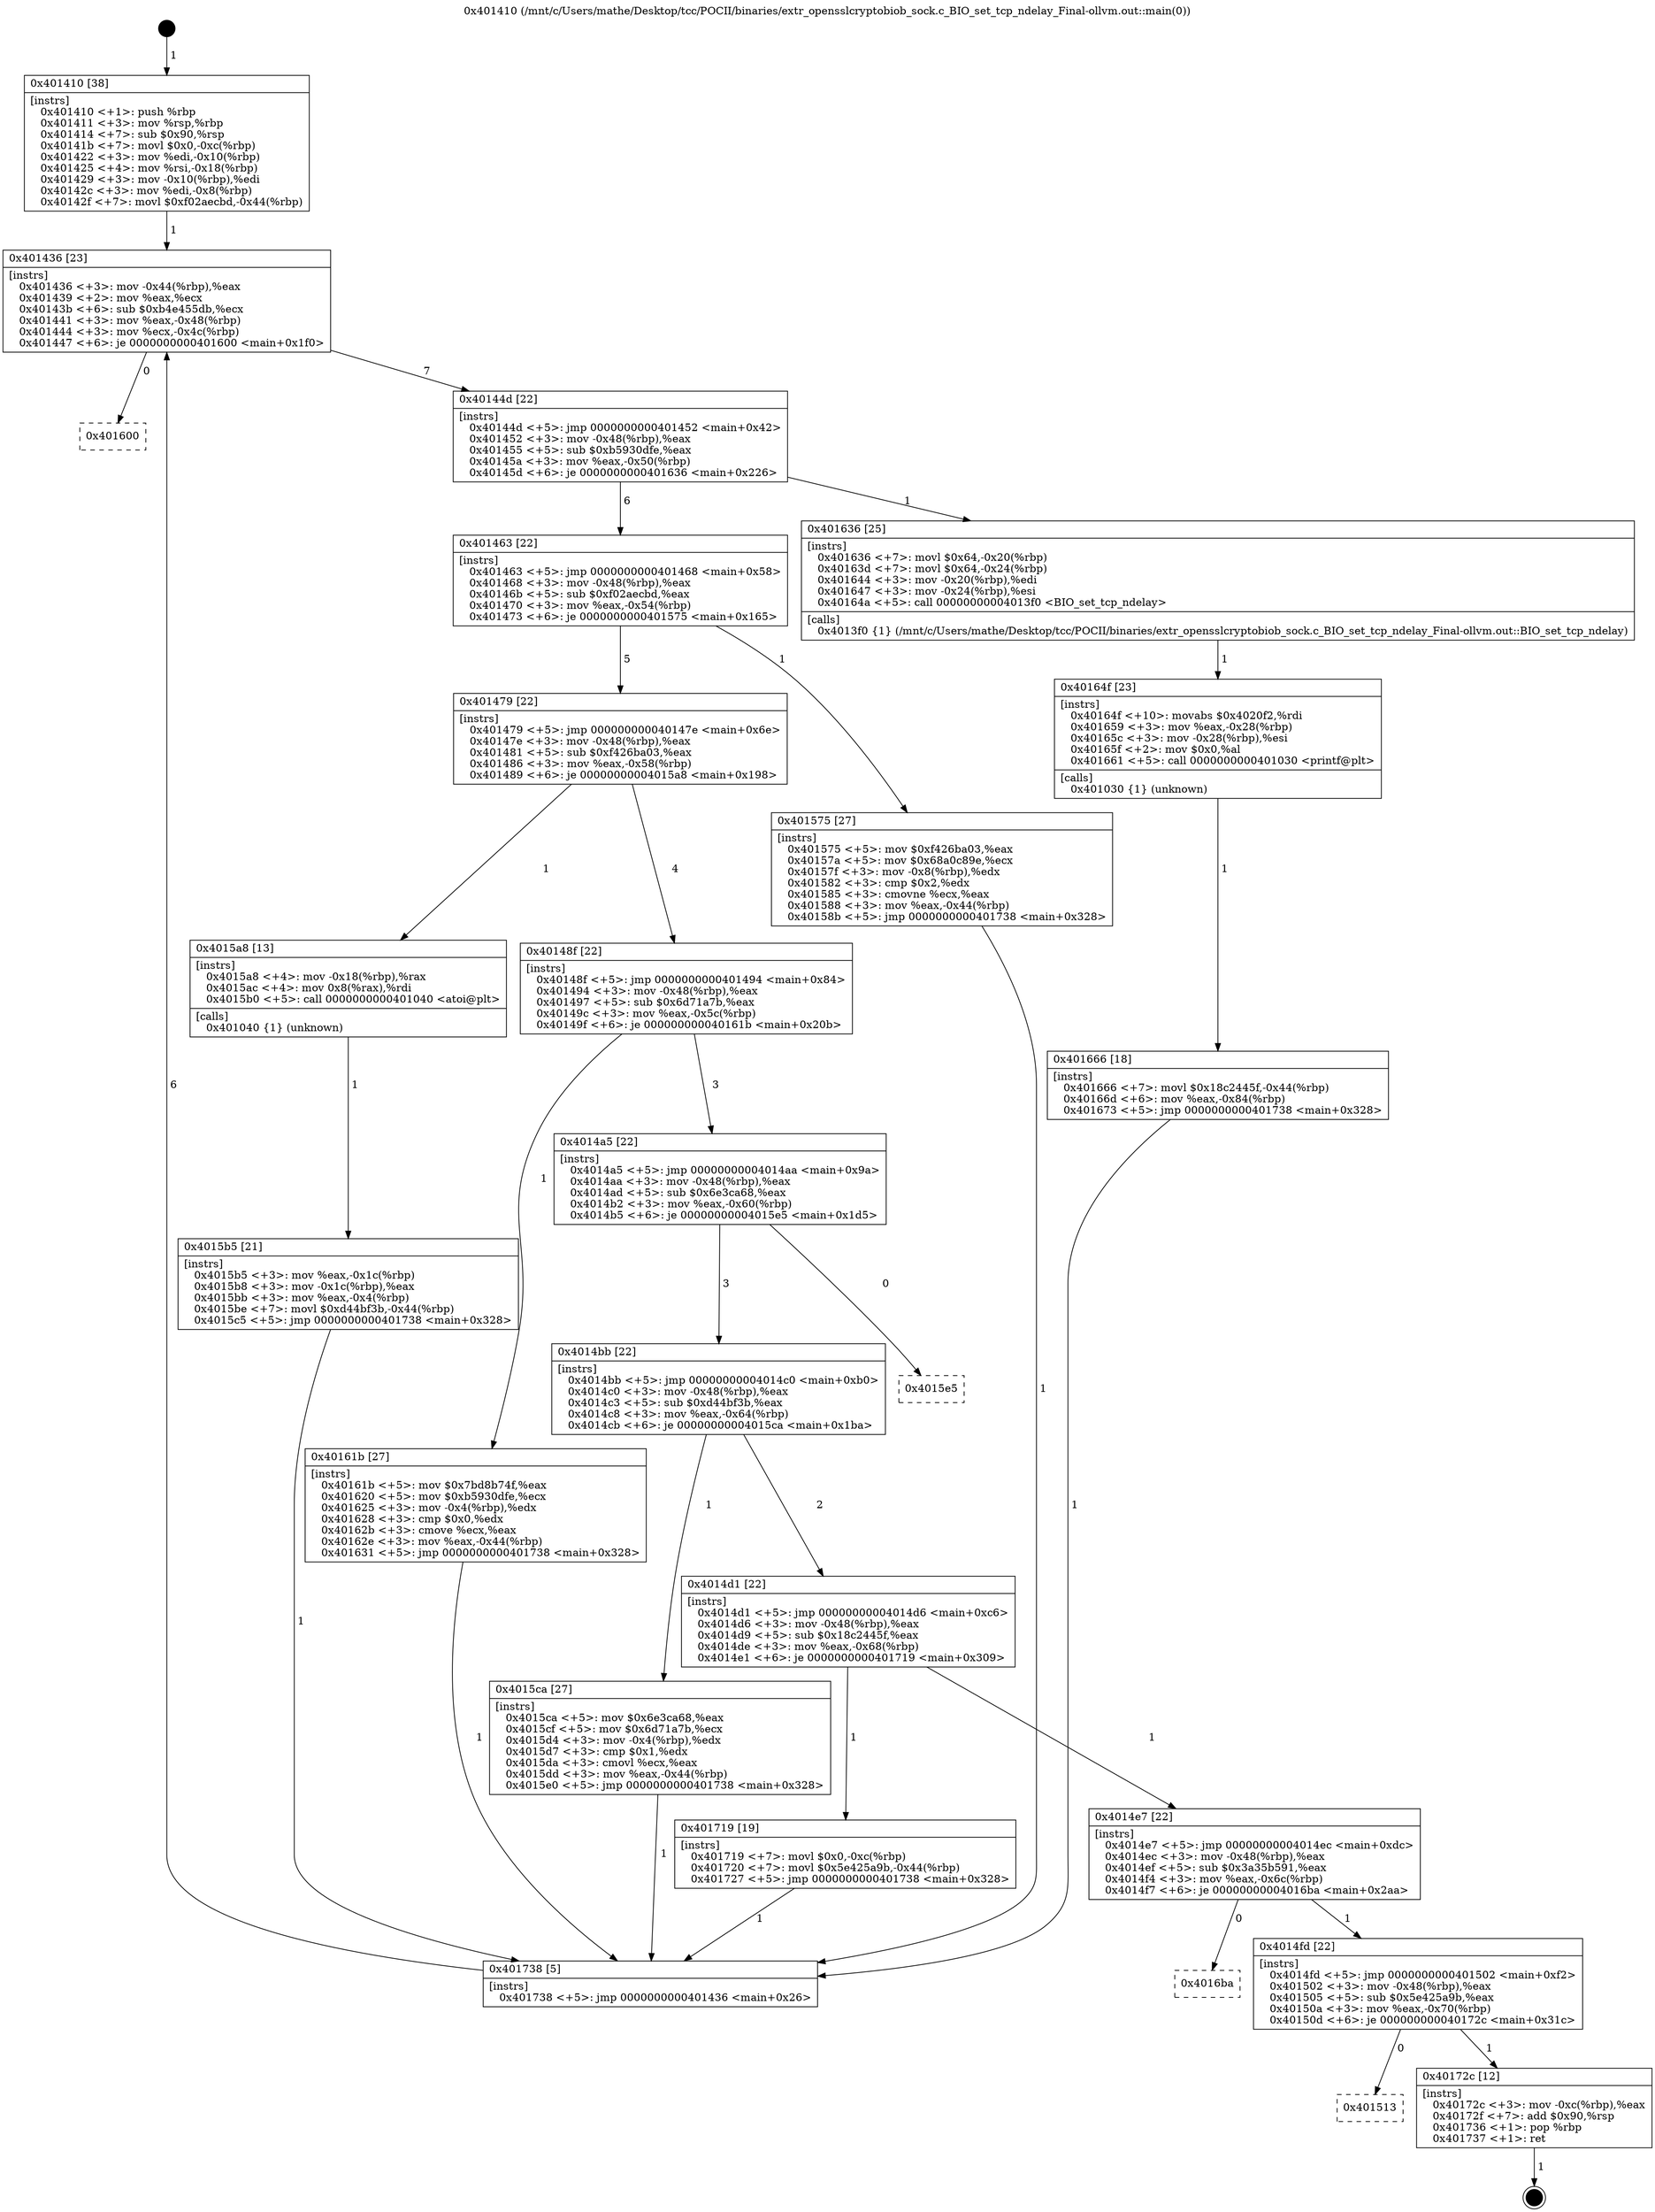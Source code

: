 digraph "0x401410" {
  label = "0x401410 (/mnt/c/Users/mathe/Desktop/tcc/POCII/binaries/extr_opensslcryptobiob_sock.c_BIO_set_tcp_ndelay_Final-ollvm.out::main(0))"
  labelloc = "t"
  node[shape=record]

  Entry [label="",width=0.3,height=0.3,shape=circle,fillcolor=black,style=filled]
  "0x401436" [label="{
     0x401436 [23]\l
     | [instrs]\l
     &nbsp;&nbsp;0x401436 \<+3\>: mov -0x44(%rbp),%eax\l
     &nbsp;&nbsp;0x401439 \<+2\>: mov %eax,%ecx\l
     &nbsp;&nbsp;0x40143b \<+6\>: sub $0xb4e455db,%ecx\l
     &nbsp;&nbsp;0x401441 \<+3\>: mov %eax,-0x48(%rbp)\l
     &nbsp;&nbsp;0x401444 \<+3\>: mov %ecx,-0x4c(%rbp)\l
     &nbsp;&nbsp;0x401447 \<+6\>: je 0000000000401600 \<main+0x1f0\>\l
  }"]
  "0x401600" [label="{
     0x401600\l
  }", style=dashed]
  "0x40144d" [label="{
     0x40144d [22]\l
     | [instrs]\l
     &nbsp;&nbsp;0x40144d \<+5\>: jmp 0000000000401452 \<main+0x42\>\l
     &nbsp;&nbsp;0x401452 \<+3\>: mov -0x48(%rbp),%eax\l
     &nbsp;&nbsp;0x401455 \<+5\>: sub $0xb5930dfe,%eax\l
     &nbsp;&nbsp;0x40145a \<+3\>: mov %eax,-0x50(%rbp)\l
     &nbsp;&nbsp;0x40145d \<+6\>: je 0000000000401636 \<main+0x226\>\l
  }"]
  Exit [label="",width=0.3,height=0.3,shape=circle,fillcolor=black,style=filled,peripheries=2]
  "0x401636" [label="{
     0x401636 [25]\l
     | [instrs]\l
     &nbsp;&nbsp;0x401636 \<+7\>: movl $0x64,-0x20(%rbp)\l
     &nbsp;&nbsp;0x40163d \<+7\>: movl $0x64,-0x24(%rbp)\l
     &nbsp;&nbsp;0x401644 \<+3\>: mov -0x20(%rbp),%edi\l
     &nbsp;&nbsp;0x401647 \<+3\>: mov -0x24(%rbp),%esi\l
     &nbsp;&nbsp;0x40164a \<+5\>: call 00000000004013f0 \<BIO_set_tcp_ndelay\>\l
     | [calls]\l
     &nbsp;&nbsp;0x4013f0 \{1\} (/mnt/c/Users/mathe/Desktop/tcc/POCII/binaries/extr_opensslcryptobiob_sock.c_BIO_set_tcp_ndelay_Final-ollvm.out::BIO_set_tcp_ndelay)\l
  }"]
  "0x401463" [label="{
     0x401463 [22]\l
     | [instrs]\l
     &nbsp;&nbsp;0x401463 \<+5\>: jmp 0000000000401468 \<main+0x58\>\l
     &nbsp;&nbsp;0x401468 \<+3\>: mov -0x48(%rbp),%eax\l
     &nbsp;&nbsp;0x40146b \<+5\>: sub $0xf02aecbd,%eax\l
     &nbsp;&nbsp;0x401470 \<+3\>: mov %eax,-0x54(%rbp)\l
     &nbsp;&nbsp;0x401473 \<+6\>: je 0000000000401575 \<main+0x165\>\l
  }"]
  "0x401513" [label="{
     0x401513\l
  }", style=dashed]
  "0x401575" [label="{
     0x401575 [27]\l
     | [instrs]\l
     &nbsp;&nbsp;0x401575 \<+5\>: mov $0xf426ba03,%eax\l
     &nbsp;&nbsp;0x40157a \<+5\>: mov $0x68a0c89e,%ecx\l
     &nbsp;&nbsp;0x40157f \<+3\>: mov -0x8(%rbp),%edx\l
     &nbsp;&nbsp;0x401582 \<+3\>: cmp $0x2,%edx\l
     &nbsp;&nbsp;0x401585 \<+3\>: cmovne %ecx,%eax\l
     &nbsp;&nbsp;0x401588 \<+3\>: mov %eax,-0x44(%rbp)\l
     &nbsp;&nbsp;0x40158b \<+5\>: jmp 0000000000401738 \<main+0x328\>\l
  }"]
  "0x401479" [label="{
     0x401479 [22]\l
     | [instrs]\l
     &nbsp;&nbsp;0x401479 \<+5\>: jmp 000000000040147e \<main+0x6e\>\l
     &nbsp;&nbsp;0x40147e \<+3\>: mov -0x48(%rbp),%eax\l
     &nbsp;&nbsp;0x401481 \<+5\>: sub $0xf426ba03,%eax\l
     &nbsp;&nbsp;0x401486 \<+3\>: mov %eax,-0x58(%rbp)\l
     &nbsp;&nbsp;0x401489 \<+6\>: je 00000000004015a8 \<main+0x198\>\l
  }"]
  "0x401738" [label="{
     0x401738 [5]\l
     | [instrs]\l
     &nbsp;&nbsp;0x401738 \<+5\>: jmp 0000000000401436 \<main+0x26\>\l
  }"]
  "0x401410" [label="{
     0x401410 [38]\l
     | [instrs]\l
     &nbsp;&nbsp;0x401410 \<+1\>: push %rbp\l
     &nbsp;&nbsp;0x401411 \<+3\>: mov %rsp,%rbp\l
     &nbsp;&nbsp;0x401414 \<+7\>: sub $0x90,%rsp\l
     &nbsp;&nbsp;0x40141b \<+7\>: movl $0x0,-0xc(%rbp)\l
     &nbsp;&nbsp;0x401422 \<+3\>: mov %edi,-0x10(%rbp)\l
     &nbsp;&nbsp;0x401425 \<+4\>: mov %rsi,-0x18(%rbp)\l
     &nbsp;&nbsp;0x401429 \<+3\>: mov -0x10(%rbp),%edi\l
     &nbsp;&nbsp;0x40142c \<+3\>: mov %edi,-0x8(%rbp)\l
     &nbsp;&nbsp;0x40142f \<+7\>: movl $0xf02aecbd,-0x44(%rbp)\l
  }"]
  "0x40172c" [label="{
     0x40172c [12]\l
     | [instrs]\l
     &nbsp;&nbsp;0x40172c \<+3\>: mov -0xc(%rbp),%eax\l
     &nbsp;&nbsp;0x40172f \<+7\>: add $0x90,%rsp\l
     &nbsp;&nbsp;0x401736 \<+1\>: pop %rbp\l
     &nbsp;&nbsp;0x401737 \<+1\>: ret\l
  }"]
  "0x4015a8" [label="{
     0x4015a8 [13]\l
     | [instrs]\l
     &nbsp;&nbsp;0x4015a8 \<+4\>: mov -0x18(%rbp),%rax\l
     &nbsp;&nbsp;0x4015ac \<+4\>: mov 0x8(%rax),%rdi\l
     &nbsp;&nbsp;0x4015b0 \<+5\>: call 0000000000401040 \<atoi@plt\>\l
     | [calls]\l
     &nbsp;&nbsp;0x401040 \{1\} (unknown)\l
  }"]
  "0x40148f" [label="{
     0x40148f [22]\l
     | [instrs]\l
     &nbsp;&nbsp;0x40148f \<+5\>: jmp 0000000000401494 \<main+0x84\>\l
     &nbsp;&nbsp;0x401494 \<+3\>: mov -0x48(%rbp),%eax\l
     &nbsp;&nbsp;0x401497 \<+5\>: sub $0x6d71a7b,%eax\l
     &nbsp;&nbsp;0x40149c \<+3\>: mov %eax,-0x5c(%rbp)\l
     &nbsp;&nbsp;0x40149f \<+6\>: je 000000000040161b \<main+0x20b\>\l
  }"]
  "0x4015b5" [label="{
     0x4015b5 [21]\l
     | [instrs]\l
     &nbsp;&nbsp;0x4015b5 \<+3\>: mov %eax,-0x1c(%rbp)\l
     &nbsp;&nbsp;0x4015b8 \<+3\>: mov -0x1c(%rbp),%eax\l
     &nbsp;&nbsp;0x4015bb \<+3\>: mov %eax,-0x4(%rbp)\l
     &nbsp;&nbsp;0x4015be \<+7\>: movl $0xd44bf3b,-0x44(%rbp)\l
     &nbsp;&nbsp;0x4015c5 \<+5\>: jmp 0000000000401738 \<main+0x328\>\l
  }"]
  "0x4014fd" [label="{
     0x4014fd [22]\l
     | [instrs]\l
     &nbsp;&nbsp;0x4014fd \<+5\>: jmp 0000000000401502 \<main+0xf2\>\l
     &nbsp;&nbsp;0x401502 \<+3\>: mov -0x48(%rbp),%eax\l
     &nbsp;&nbsp;0x401505 \<+5\>: sub $0x5e425a9b,%eax\l
     &nbsp;&nbsp;0x40150a \<+3\>: mov %eax,-0x70(%rbp)\l
     &nbsp;&nbsp;0x40150d \<+6\>: je 000000000040172c \<main+0x31c\>\l
  }"]
  "0x40161b" [label="{
     0x40161b [27]\l
     | [instrs]\l
     &nbsp;&nbsp;0x40161b \<+5\>: mov $0x7bd8b74f,%eax\l
     &nbsp;&nbsp;0x401620 \<+5\>: mov $0xb5930dfe,%ecx\l
     &nbsp;&nbsp;0x401625 \<+3\>: mov -0x4(%rbp),%edx\l
     &nbsp;&nbsp;0x401628 \<+3\>: cmp $0x0,%edx\l
     &nbsp;&nbsp;0x40162b \<+3\>: cmove %ecx,%eax\l
     &nbsp;&nbsp;0x40162e \<+3\>: mov %eax,-0x44(%rbp)\l
     &nbsp;&nbsp;0x401631 \<+5\>: jmp 0000000000401738 \<main+0x328\>\l
  }"]
  "0x4014a5" [label="{
     0x4014a5 [22]\l
     | [instrs]\l
     &nbsp;&nbsp;0x4014a5 \<+5\>: jmp 00000000004014aa \<main+0x9a\>\l
     &nbsp;&nbsp;0x4014aa \<+3\>: mov -0x48(%rbp),%eax\l
     &nbsp;&nbsp;0x4014ad \<+5\>: sub $0x6e3ca68,%eax\l
     &nbsp;&nbsp;0x4014b2 \<+3\>: mov %eax,-0x60(%rbp)\l
     &nbsp;&nbsp;0x4014b5 \<+6\>: je 00000000004015e5 \<main+0x1d5\>\l
  }"]
  "0x4016ba" [label="{
     0x4016ba\l
  }", style=dashed]
  "0x4015e5" [label="{
     0x4015e5\l
  }", style=dashed]
  "0x4014bb" [label="{
     0x4014bb [22]\l
     | [instrs]\l
     &nbsp;&nbsp;0x4014bb \<+5\>: jmp 00000000004014c0 \<main+0xb0\>\l
     &nbsp;&nbsp;0x4014c0 \<+3\>: mov -0x48(%rbp),%eax\l
     &nbsp;&nbsp;0x4014c3 \<+5\>: sub $0xd44bf3b,%eax\l
     &nbsp;&nbsp;0x4014c8 \<+3\>: mov %eax,-0x64(%rbp)\l
     &nbsp;&nbsp;0x4014cb \<+6\>: je 00000000004015ca \<main+0x1ba\>\l
  }"]
  "0x4014e7" [label="{
     0x4014e7 [22]\l
     | [instrs]\l
     &nbsp;&nbsp;0x4014e7 \<+5\>: jmp 00000000004014ec \<main+0xdc\>\l
     &nbsp;&nbsp;0x4014ec \<+3\>: mov -0x48(%rbp),%eax\l
     &nbsp;&nbsp;0x4014ef \<+5\>: sub $0x3a35b591,%eax\l
     &nbsp;&nbsp;0x4014f4 \<+3\>: mov %eax,-0x6c(%rbp)\l
     &nbsp;&nbsp;0x4014f7 \<+6\>: je 00000000004016ba \<main+0x2aa\>\l
  }"]
  "0x4015ca" [label="{
     0x4015ca [27]\l
     | [instrs]\l
     &nbsp;&nbsp;0x4015ca \<+5\>: mov $0x6e3ca68,%eax\l
     &nbsp;&nbsp;0x4015cf \<+5\>: mov $0x6d71a7b,%ecx\l
     &nbsp;&nbsp;0x4015d4 \<+3\>: mov -0x4(%rbp),%edx\l
     &nbsp;&nbsp;0x4015d7 \<+3\>: cmp $0x1,%edx\l
     &nbsp;&nbsp;0x4015da \<+3\>: cmovl %ecx,%eax\l
     &nbsp;&nbsp;0x4015dd \<+3\>: mov %eax,-0x44(%rbp)\l
     &nbsp;&nbsp;0x4015e0 \<+5\>: jmp 0000000000401738 \<main+0x328\>\l
  }"]
  "0x4014d1" [label="{
     0x4014d1 [22]\l
     | [instrs]\l
     &nbsp;&nbsp;0x4014d1 \<+5\>: jmp 00000000004014d6 \<main+0xc6\>\l
     &nbsp;&nbsp;0x4014d6 \<+3\>: mov -0x48(%rbp),%eax\l
     &nbsp;&nbsp;0x4014d9 \<+5\>: sub $0x18c2445f,%eax\l
     &nbsp;&nbsp;0x4014de \<+3\>: mov %eax,-0x68(%rbp)\l
     &nbsp;&nbsp;0x4014e1 \<+6\>: je 0000000000401719 \<main+0x309\>\l
  }"]
  "0x40164f" [label="{
     0x40164f [23]\l
     | [instrs]\l
     &nbsp;&nbsp;0x40164f \<+10\>: movabs $0x4020f2,%rdi\l
     &nbsp;&nbsp;0x401659 \<+3\>: mov %eax,-0x28(%rbp)\l
     &nbsp;&nbsp;0x40165c \<+3\>: mov -0x28(%rbp),%esi\l
     &nbsp;&nbsp;0x40165f \<+2\>: mov $0x0,%al\l
     &nbsp;&nbsp;0x401661 \<+5\>: call 0000000000401030 \<printf@plt\>\l
     | [calls]\l
     &nbsp;&nbsp;0x401030 \{1\} (unknown)\l
  }"]
  "0x401666" [label="{
     0x401666 [18]\l
     | [instrs]\l
     &nbsp;&nbsp;0x401666 \<+7\>: movl $0x18c2445f,-0x44(%rbp)\l
     &nbsp;&nbsp;0x40166d \<+6\>: mov %eax,-0x84(%rbp)\l
     &nbsp;&nbsp;0x401673 \<+5\>: jmp 0000000000401738 \<main+0x328\>\l
  }"]
  "0x401719" [label="{
     0x401719 [19]\l
     | [instrs]\l
     &nbsp;&nbsp;0x401719 \<+7\>: movl $0x0,-0xc(%rbp)\l
     &nbsp;&nbsp;0x401720 \<+7\>: movl $0x5e425a9b,-0x44(%rbp)\l
     &nbsp;&nbsp;0x401727 \<+5\>: jmp 0000000000401738 \<main+0x328\>\l
  }"]
  Entry -> "0x401410" [label=" 1"]
  "0x401436" -> "0x401600" [label=" 0"]
  "0x401436" -> "0x40144d" [label=" 7"]
  "0x40172c" -> Exit [label=" 1"]
  "0x40144d" -> "0x401636" [label=" 1"]
  "0x40144d" -> "0x401463" [label=" 6"]
  "0x4014fd" -> "0x401513" [label=" 0"]
  "0x401463" -> "0x401575" [label=" 1"]
  "0x401463" -> "0x401479" [label=" 5"]
  "0x401575" -> "0x401738" [label=" 1"]
  "0x401410" -> "0x401436" [label=" 1"]
  "0x401738" -> "0x401436" [label=" 6"]
  "0x4014fd" -> "0x40172c" [label=" 1"]
  "0x401479" -> "0x4015a8" [label=" 1"]
  "0x401479" -> "0x40148f" [label=" 4"]
  "0x4015a8" -> "0x4015b5" [label=" 1"]
  "0x4015b5" -> "0x401738" [label=" 1"]
  "0x4014e7" -> "0x4014fd" [label=" 1"]
  "0x40148f" -> "0x40161b" [label=" 1"]
  "0x40148f" -> "0x4014a5" [label=" 3"]
  "0x4014e7" -> "0x4016ba" [label=" 0"]
  "0x4014a5" -> "0x4015e5" [label=" 0"]
  "0x4014a5" -> "0x4014bb" [label=" 3"]
  "0x401719" -> "0x401738" [label=" 1"]
  "0x4014bb" -> "0x4015ca" [label=" 1"]
  "0x4014bb" -> "0x4014d1" [label=" 2"]
  "0x4015ca" -> "0x401738" [label=" 1"]
  "0x40161b" -> "0x401738" [label=" 1"]
  "0x401636" -> "0x40164f" [label=" 1"]
  "0x40164f" -> "0x401666" [label=" 1"]
  "0x401666" -> "0x401738" [label=" 1"]
  "0x4014d1" -> "0x4014e7" [label=" 1"]
  "0x4014d1" -> "0x401719" [label=" 1"]
}
